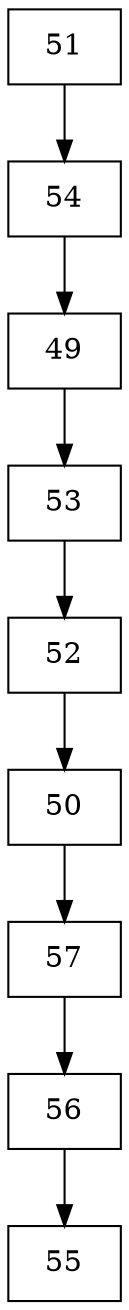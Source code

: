 digraph G {
  node [shape=record];
  node0 [label="{51}"];
  node0 -> node1;
  node1 [label="{54}"];
  node1 -> node2;
  node2 [label="{49}"];
  node2 -> node3;
  node3 [label="{53}"];
  node3 -> node4;
  node4 [label="{52}"];
  node4 -> node5;
  node5 [label="{50}"];
  node5 -> node6;
  node6 [label="{57}"];
  node6 -> node7;
  node7 [label="{56}"];
  node7 -> node8;
  node8 [label="{55}"];
}
